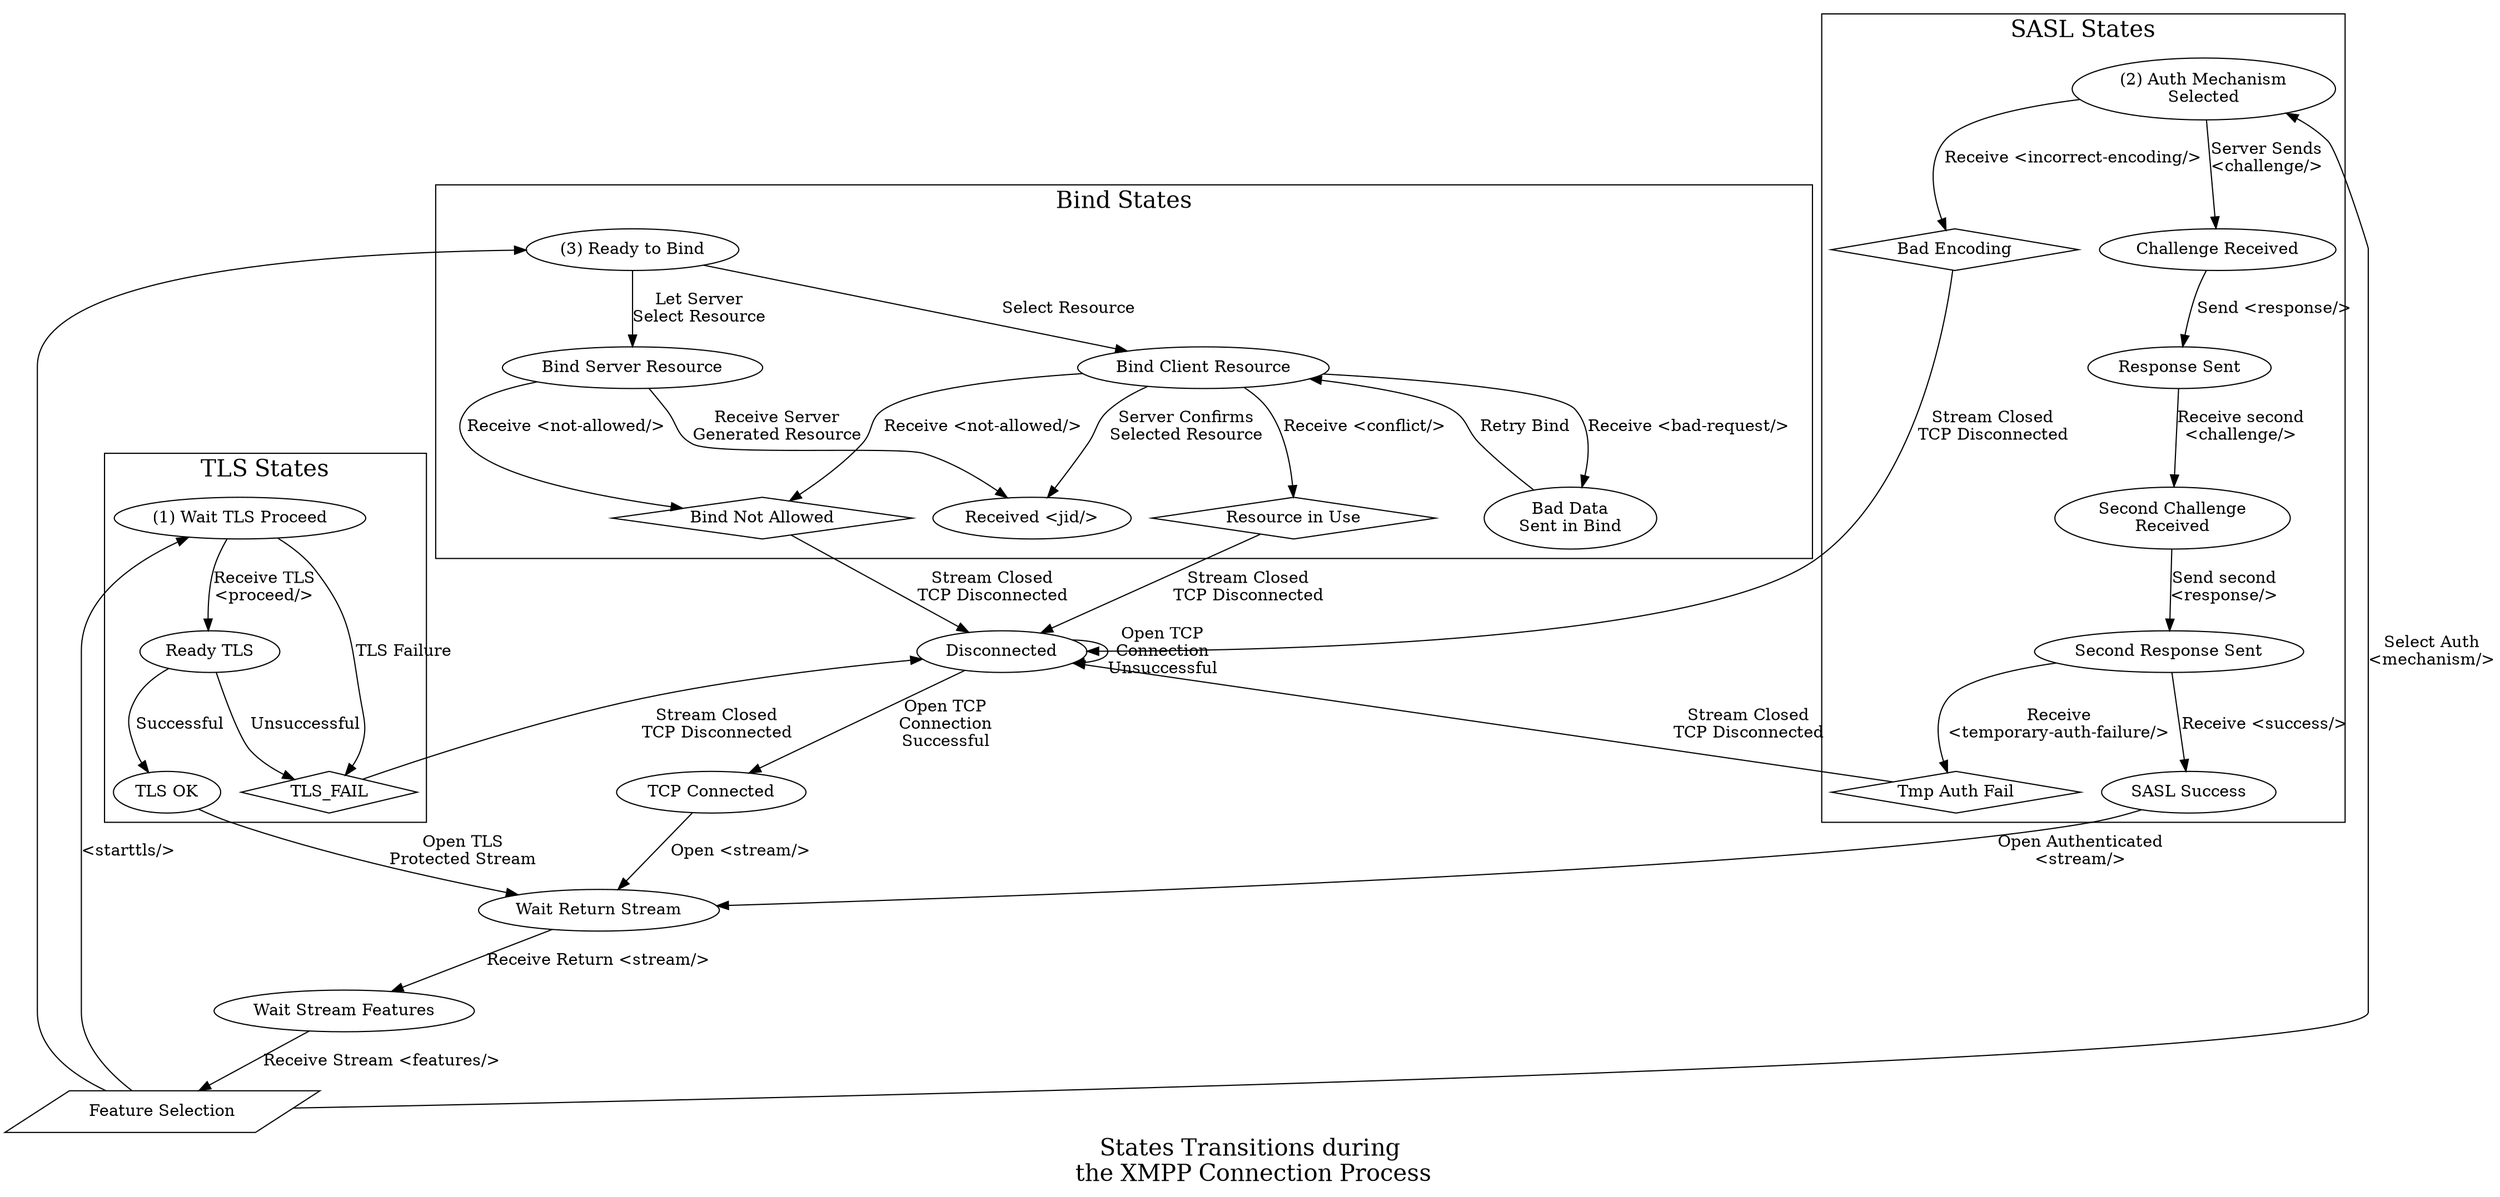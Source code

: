 digraph ConnectionStates {
	overlap = false;
	
	node [shape=diamond]; "Bad Encoding" "Tmp Auth Fail" "TLS_FAIL" "Bind Not Allowed" "Resource in Use"
	node [shape=parallelogram]; "Feature Selection";
	node [shape=ellipse];

	"Disconnected" -> "TCP Connected" [label="Open TCP\nConnection\nSuccessful"];
	"Disconnected" -> "Disconnected" [label="Open TCP\nConnection\nUnsuccessful"];
	"TCP Connected" -> "Wait Return Stream" [label="Open <stream/>"];
	"Wait Return Stream" -> "Wait Stream Features" [label="Receive Return <stream/>"];
	"Wait Stream Features" -> "Feature Selection" [label="Receive Stream <features/>"];
	
	"Feature Selection" -> "(1) Wait TLS Proceed" [label="<starttls/>"];
	"Feature Selection" -> "(2) Auth Mechanism\nSelected" [label="Select Auth\n<mechanism/>"];
	"Feature Selection" -> "(3) Ready to Bind";
	
	"TLS_FAIL" -> "Disconnected" [label="Stream Closed\nTCP Disconnected"];
	"Bad Encoding" -> "Disconnected" [label="Stream Closed\nTCP Disconnected"];
	"Tmp Auth Fail" -> "Disconnected" [label="Stream Closed\nTCP Disconnected"];
	"Bind Not Allowed" -> "Disconnected" [label="Stream Closed\nTCP Disconnected"];
	"Resource in Use" -> "Disconnected" [label="Stream Closed\nTCP Disconnected"];
	
	"TLS OK" -> "Wait Return Stream" [label="Open TLS\nProtected Stream"];
	"SASL Success" -> "Wait Return Stream" [label="Open Authenticated\n<stream/>"];
	
	subgraph cluster_TLSStates {
		label = "TLS States";
		color = black;
		"(1) Wait TLS Proceed" -> "TLS_FAIL" [label="TLS Failure"];
		"(1) Wait TLS Proceed" -> "Ready TLS" [label="Receive TLS\n<proceed/>"];
		"Ready TLS" -> "TLS_FAIL" [label="Unsuccessful"];
		"Ready TLS" -> "TLS OK" [label="Successful"];
		fontsize = 20;
	}
	
	subgraph cluster_SASLStates {
		label = "SASL States";
		color = black;
		"(2) Auth Mechanism\nSelected" -> "Challenge Received" [label="Server Sends\n<challenge/>"];
		"(2) Auth Mechanism\nSelected" -> "Bad Encoding" [label="Receive <incorrect-encoding/>"];
		"Challenge Received" -> "Response Sent" [label="Send <response/>"];
		"Response Sent" -> "Second Challenge\nReceived" [label="Receive second\n<challenge/>"];
		"Second Challenge\nReceived" -> "Second Response Sent" [label="Send second\n<response/>"];
		"Second Response Sent" -> "SASL Success" [label="Receive <success/>"];
		"Second Response Sent" -> "Tmp Auth Fail" [label="Receive\n<temporary-auth-failure/>"];
		fontsize = 20;
	}
	
	subgraph cluster_BindStates {
		label = "Bind States";
		color = black;
		"(3) Ready to Bind" -> "Bind Client Resource" [label="Select Resource"];
		"(3) Ready to Bind" -> "Bind Server Resource" [label="Let Server\nSelect Resource"];
		
		"Bind Client Resource" -> "Received <jid/>" [label="Server Confirms\nSelected Resource"];
		"Bind Server Resource" -> "Received <jid/>" [label="Receive Server\nGenerated Resource"];
		
		"Bind Client Resource" -> "Bad Data\nSent in Bind" [label="Receive <bad-request/>"];
		"Bad Data\nSent in Bind" -> "Bind Client Resource" [label="Retry Bind"];
		
		"Bind Server Resource" -> "Bind Not Allowed" [label="Receive <not-allowed/>"];
		"Bind Client Resource"-> "Bind Not Allowed" [label="Receive <not-allowed/>"];
		
		"Bind Client Resource" -> "Resource in Use" [label="Receive <conflict/>"];
		fontsize = 20;
	}
	
	label = "States Transitions during\n the XMPP Connection Process";
	fontsize = 20;
}
